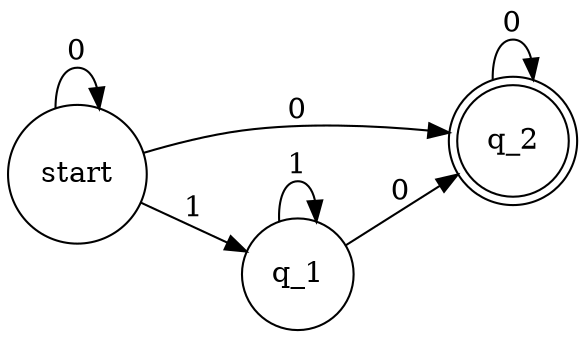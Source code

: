 digraph HW3Prob1 {rankdir=LR;
size="8,5"
node [shape = doublecircle]; q_2;
node [shape = circle];
start -> start [ label = "0" ];
start -> q_1 [ label = "1" ];
start -> q_2 [ label = "0" ];
q_1 -> q_1 [ label = "1" ];
q_1 -> q_2 [ label = "0" ];
q_2 -> q_2 [ label = "0" ];
}
